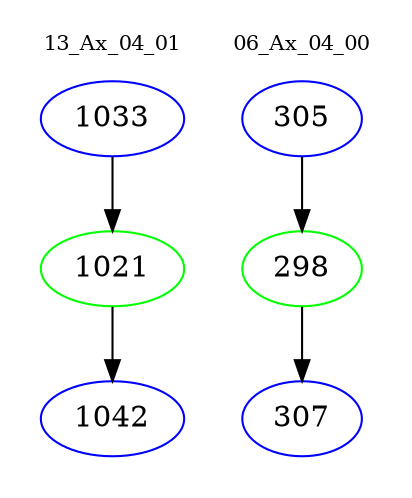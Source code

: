 digraph{
subgraph cluster_0 {
color = white
label = "13_Ax_04_01";
fontsize=10;
T0_1033 [label="1033", color="blue"]
T0_1033 -> T0_1021 [color="black"]
T0_1021 [label="1021", color="green"]
T0_1021 -> T0_1042 [color="black"]
T0_1042 [label="1042", color="blue"]
}
subgraph cluster_1 {
color = white
label = "06_Ax_04_00";
fontsize=10;
T1_305 [label="305", color="blue"]
T1_305 -> T1_298 [color="black"]
T1_298 [label="298", color="green"]
T1_298 -> T1_307 [color="black"]
T1_307 [label="307", color="blue"]
}
}
